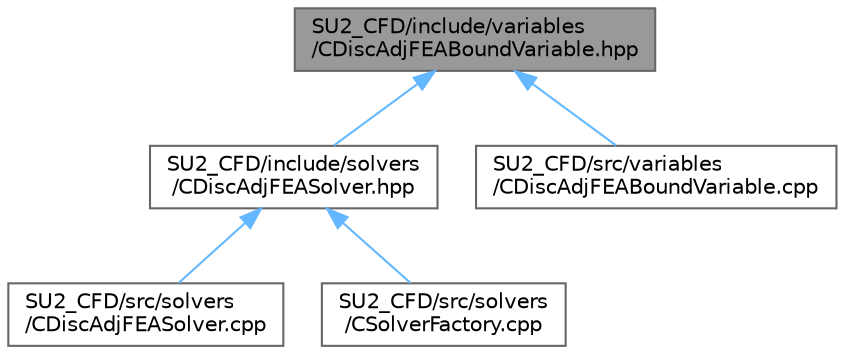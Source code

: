 digraph "SU2_CFD/include/variables/CDiscAdjFEABoundVariable.hpp"
{
 // LATEX_PDF_SIZE
  bgcolor="transparent";
  edge [fontname=Helvetica,fontsize=10,labelfontname=Helvetica,labelfontsize=10];
  node [fontname=Helvetica,fontsize=10,shape=box,height=0.2,width=0.4];
  Node1 [id="Node000001",label="SU2_CFD/include/variables\l/CDiscAdjFEABoundVariable.hpp",height=0.2,width=0.4,color="gray40", fillcolor="grey60", style="filled", fontcolor="black",tooltip="Main class for defining the variables of the adjoint FEA solver at the boundary."];
  Node1 -> Node2 [id="edge1_Node000001_Node000002",dir="back",color="steelblue1",style="solid",tooltip=" "];
  Node2 [id="Node000002",label="SU2_CFD/include/solvers\l/CDiscAdjFEASolver.hpp",height=0.2,width=0.4,color="grey40", fillcolor="white", style="filled",URL="$CDiscAdjFEASolver_8hpp.html",tooltip="Headers of the CDiscAdjFEASolver class."];
  Node2 -> Node3 [id="edge2_Node000002_Node000003",dir="back",color="steelblue1",style="solid",tooltip=" "];
  Node3 [id="Node000003",label="SU2_CFD/src/solvers\l/CDiscAdjFEASolver.cpp",height=0.2,width=0.4,color="grey40", fillcolor="white", style="filled",URL="$CDiscAdjFEASolver_8cpp.html",tooltip="Main subroutines for solving adjoint FEM elasticity problems."];
  Node2 -> Node4 [id="edge3_Node000002_Node000004",dir="back",color="steelblue1",style="solid",tooltip=" "];
  Node4 [id="Node000004",label="SU2_CFD/src/solvers\l/CSolverFactory.cpp",height=0.2,width=0.4,color="grey40", fillcolor="white", style="filled",URL="$CSolverFactory_8cpp.html",tooltip="Main subroutines for CSolverFactoryclass."];
  Node1 -> Node5 [id="edge4_Node000001_Node000005",dir="back",color="steelblue1",style="solid",tooltip=" "];
  Node5 [id="Node000005",label="SU2_CFD/src/variables\l/CDiscAdjFEABoundVariable.cpp",height=0.2,width=0.4,color="grey40", fillcolor="white", style="filled",URL="$CDiscAdjFEABoundVariable_8cpp.html",tooltip=" "];
}
